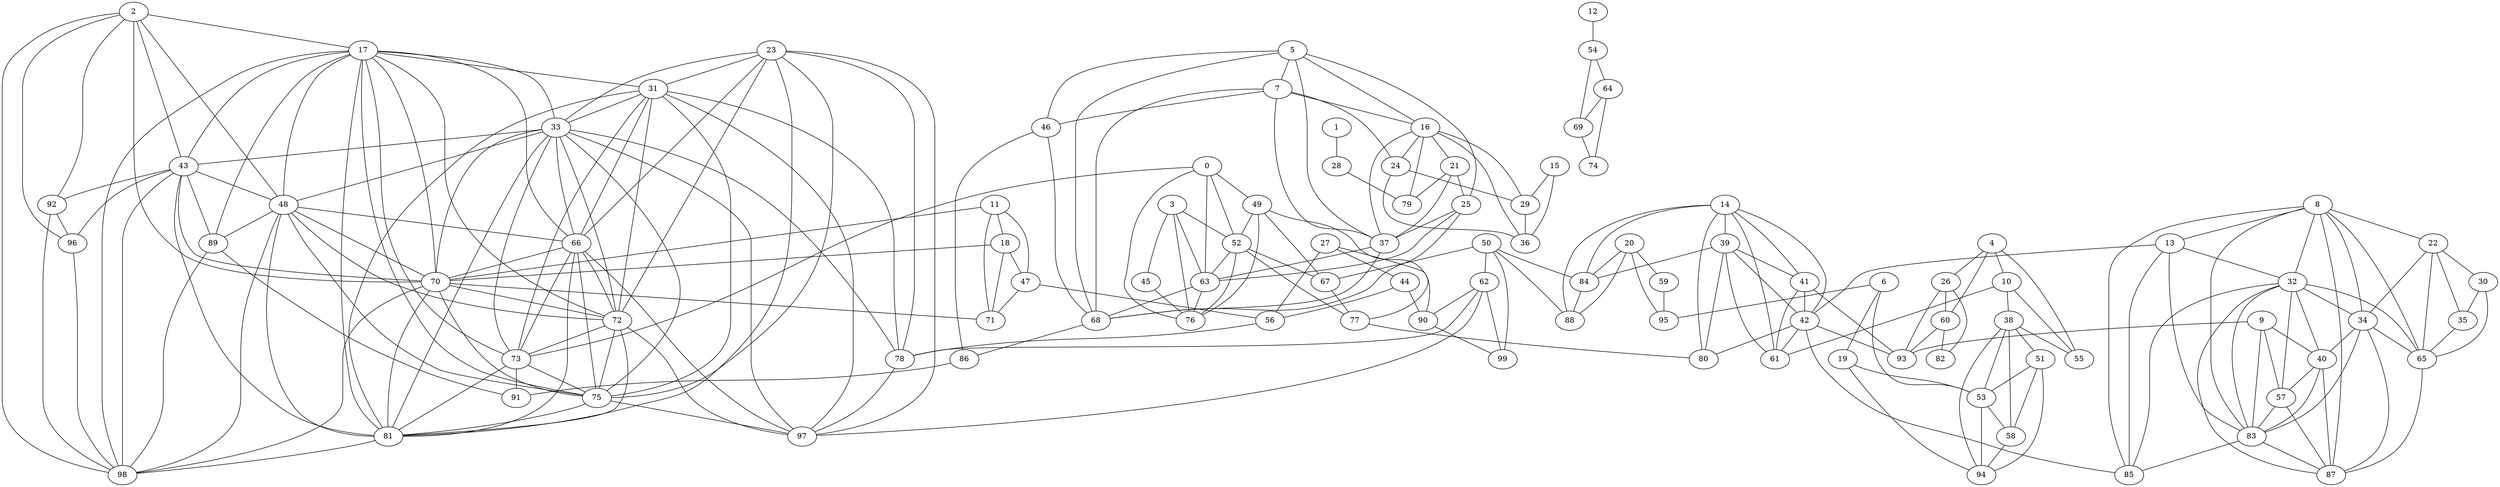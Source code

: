 graph {
  0;
  1;
  2;
  3;
  4;
  5;
  6;
  7;
  8;
  9;
  10;
  11;
  12;
  13;
  14;
  15;
  16;
  17;
  18;
  19;
  20;
  21;
  22;
  23;
  24;
  25;
  26;
  27;
  28;
  29;
  30;
  31;
  32;
  33;
  34;
  35;
  36;
  37;
  38;
  39;
  40;
  41;
  42;
  43;
  44;
  45;
  46;
  47;
  48;
  49;
  50;
  51;
  52;
  53;
  54;
  55;
  56;
  57;
  58;
  59;
  60;
  61;
  62;
  63;
  64;
  65;
  66;
  67;
  68;
  69;
  70;
  71;
  72;
  73;
  74;
  75;
  76;
  77;
  78;
  79;
  80;
  81;
  82;
  83;
  84;
  85;
  86;
  87;
  88;
  89;
  90;
  91;
  92;
  93;
  94;
  95;
  96;
  97;
  98;
  99;
  0 -- 49;
  0 -- 52;
  0 -- 73;
  0 -- 76;
  0 -- 63;
  1 -- 28;
  2 -- 48;
  2 -- 96;
  2 -- 17;
  2 -- 98;
  2 -- 70;
  2 -- 43;
  2 -- 92;
  3 -- 52;
  3 -- 76;
  3 -- 45;
  3 -- 63;
  4 -- 55;
  4 -- 10;
  4 -- 26;
  4 -- 60;
  5 -- 16;
  5 -- 68;
  5 -- 37;
  5 -- 7;
  5 -- 25;
  5 -- 46;
  6 -- 19;
  6 -- 53;
  6 -- 95;
  7 -- 16;
  7 -- 68;
  7 -- 37;
  7 -- 24;
  7 -- 46;
  8 -- 32;
  8 -- 65;
  8 -- 34;
  8 -- 83;
  8 -- 85;
  8 -- 22;
  8 -- 87;
  8 -- 13;
  9 -- 83;
  9 -- 40;
  9 -- 57;
  9 -- 93;
  10 -- 38;
  10 -- 55;
  10 -- 61;
  11 -- 18;
  11 -- 70;
  11 -- 71;
  11 -- 47;
  12 -- 54;
  13 -- 32;
  13 -- 83;
  13 -- 85;
  13 -- 42;
  14 -- 80;
  14 -- 84;
  14 -- 39;
  14 -- 88;
  14 -- 41;
  14 -- 42;
  14 -- 61;
  15 -- 36;
  15 -- 29;
  16 -- 36;
  16 -- 21;
  16 -- 37;
  16 -- 24;
  16 -- 29;
  16 -- 79;
  17 -- 33;
  17 -- 66;
  17 -- 98;
  17 -- 70;
  17 -- 72;
  17 -- 73;
  17 -- 43;
  17 -- 75;
  17 -- 48;
  17 -- 81;
  17 -- 89;
  17 -- 31;
  18 -- 70;
  18 -- 71;
  18 -- 47;
  19 -- 53;
  19 -- 94;
  20 -- 84;
  20 -- 88;
  20 -- 59;
  20 -- 95;
  21 -- 37;
  21 -- 25;
  21 -- 79;
  22 -- 65;
  22 -- 34;
  22 -- 35;
  22 -- 30;
  23 -- 33;
  23 -- 81;
  23 -- 97;
  23 -- 66;
  23 -- 72;
  23 -- 75;
  23 -- 78;
  23 -- 31;
  24 -- 36;
  24 -- 29;
  25 -- 68;
  25 -- 37;
  25 -- 63;
  26 -- 82;
  26 -- 60;
  26 -- 93;
  27 -- 56;
  27 -- 90;
  27 -- 44;
  28 -- 79;
  29 -- 36;
  30 -- 65;
  30 -- 35;
  31 -- 33;
  31 -- 81;
  31 -- 97;
  31 -- 66;
  31 -- 72;
  31 -- 73;
  31 -- 75;
  31 -- 78;
  32 -- 65;
  32 -- 34;
  32 -- 83;
  32 -- 85;
  32 -- 87;
  32 -- 40;
  32 -- 57;
  33 -- 97;
  33 -- 66;
  33 -- 70;
  33 -- 72;
  33 -- 73;
  33 -- 43;
  33 -- 75;
  33 -- 78;
  33 -- 48;
  33 -- 81;
  34 -- 65;
  34 -- 83;
  34 -- 87;
  34 -- 40;
  35 -- 65;
  37 -- 68;
  37 -- 63;
  38 -- 51;
  38 -- 53;
  38 -- 55;
  38 -- 58;
  38 -- 94;
  39 -- 80;
  39 -- 84;
  39 -- 41;
  39 -- 42;
  39 -- 61;
  40 -- 83;
  40 -- 87;
  40 -- 57;
  41 -- 42;
  41 -- 61;
  41 -- 93;
  42 -- 80;
  42 -- 85;
  42 -- 61;
  42 -- 93;
  43 -- 48;
  43 -- 96;
  43 -- 81;
  43 -- 98;
  43 -- 70;
  43 -- 89;
  43 -- 92;
  44 -- 56;
  44 -- 90;
  45 -- 76;
  46 -- 68;
  46 -- 86;
  47 -- 71;
  47 -- 56;
  48 -- 81;
  48 -- 66;
  48 -- 98;
  48 -- 70;
  48 -- 72;
  48 -- 89;
  48 -- 75;
  49 -- 67;
  49 -- 52;
  49 -- 76;
  49 -- 77;
  50 -- 67;
  50 -- 99;
  50 -- 84;
  50 -- 88;
  50 -- 62;
  51 -- 53;
  51 -- 58;
  51 -- 94;
  52 -- 67;
  52 -- 76;
  52 -- 77;
  52 -- 63;
  53 -- 58;
  53 -- 94;
  54 -- 64;
  54 -- 69;
  56 -- 78;
  57 -- 83;
  57 -- 87;
  58 -- 94;
  59 -- 95;
  60 -- 82;
  60 -- 93;
  62 -- 97;
  62 -- 99;
  62 -- 90;
  62 -- 78;
  63 -- 68;
  63 -- 76;
  64 -- 69;
  64 -- 74;
  65 -- 87;
  66 -- 81;
  66 -- 97;
  66 -- 70;
  66 -- 72;
  66 -- 73;
  66 -- 75;
  67 -- 77;
  68 -- 86;
  69 -- 74;
  70 -- 98;
  70 -- 71;
  70 -- 72;
  70 -- 75;
  70 -- 81;
  72 -- 81;
  72 -- 97;
  72 -- 73;
  72 -- 75;
  73 -- 81;
  73 -- 75;
  73 -- 91;
  75 -- 81;
  75 -- 97;
  77 -- 80;
  78 -- 97;
  81 -- 98;
  83 -- 85;
  83 -- 87;
  84 -- 88;
  86 -- 91;
  89 -- 98;
  89 -- 91;
  90 -- 99;
  92 -- 96;
  92 -- 98;
  96 -- 98;
}